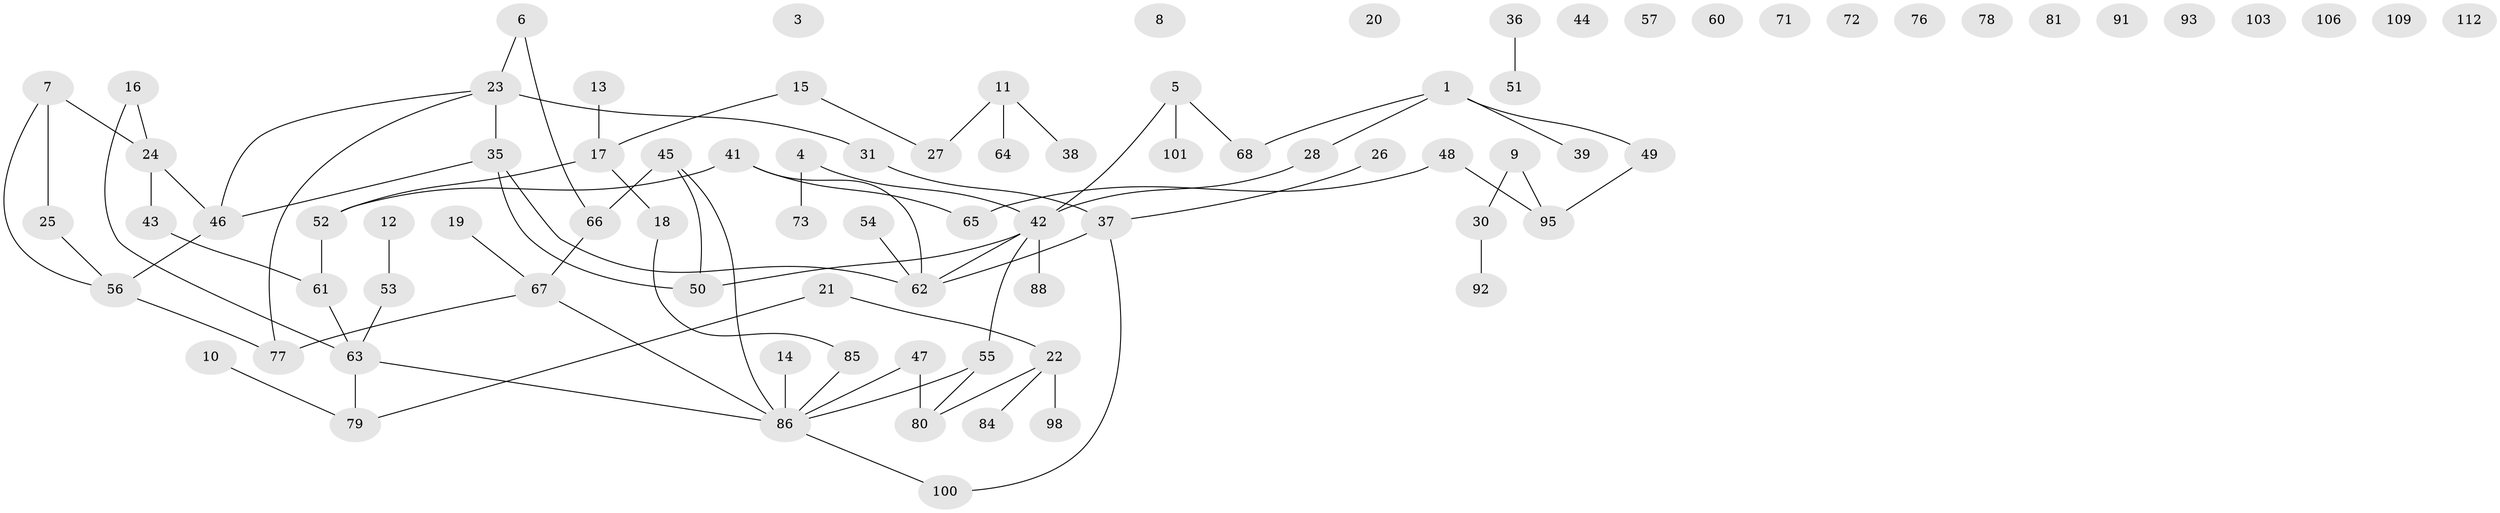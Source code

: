 // original degree distribution, {3: 0.24166666666666667, 0: 0.125, 2: 0.3, 1: 0.21666666666666667, 4: 0.09166666666666666, 5: 0.025}
// Generated by graph-tools (version 1.1) at 2025/16/03/04/25 18:16:32]
// undirected, 84 vertices, 84 edges
graph export_dot {
graph [start="1"]
  node [color=gray90,style=filled];
  1 [super="+2"];
  3;
  4;
  5;
  6 [super="+34"];
  7;
  8;
  9;
  10;
  11 [super="+89"];
  12;
  13;
  14;
  15;
  16;
  17;
  18;
  19;
  20;
  21;
  22;
  23 [super="+32+33"];
  24;
  25;
  26;
  27 [super="+29"];
  28 [super="+120"];
  30;
  31 [super="+118+119"];
  35;
  36 [super="+90"];
  37 [super="+40"];
  38;
  39;
  41 [super="+59"];
  42 [super="+87"];
  43 [super="+69"];
  44;
  45;
  46 [super="+107"];
  47;
  48 [super="+74"];
  49 [super="+83"];
  50;
  51;
  52 [super="+82+58"];
  53;
  54;
  55 [super="+94"];
  56 [super="+97"];
  57 [super="+108"];
  60;
  61;
  62 [super="+105"];
  63 [super="+111"];
  64 [super="+75"];
  65 [super="+102"];
  66;
  67 [super="+114"];
  68 [super="+113"];
  71 [super="+115"];
  72;
  73;
  76;
  77;
  78;
  79;
  80;
  81;
  84;
  85;
  86 [super="+99"];
  88;
  91;
  92;
  93;
  95 [super="+104"];
  98;
  100;
  101;
  103;
  106;
  109;
  112;
  1 -- 39;
  1 -- 68;
  1 -- 28;
  1 -- 49;
  4 -- 42;
  4 -- 73;
  5 -- 101;
  5 -- 68;
  5 -- 42;
  6 -- 66;
  6 -- 23;
  7 -- 24;
  7 -- 25;
  7 -- 56;
  9 -- 30;
  9 -- 95;
  10 -- 79;
  11 -- 27;
  11 -- 64;
  11 -- 38;
  12 -- 53;
  13 -- 17;
  14 -- 86 [weight=2];
  15 -- 17;
  15 -- 27;
  16 -- 24;
  16 -- 63;
  17 -- 18;
  17 -- 52;
  18 -- 85;
  19 -- 67;
  21 -- 22;
  21 -- 79;
  22 -- 80;
  22 -- 84;
  22 -- 98;
  23 -- 35;
  23 -- 46;
  23 -- 77;
  23 -- 31;
  24 -- 43;
  24 -- 46;
  25 -- 56;
  26 -- 37;
  28 -- 42;
  30 -- 92;
  31 -- 37;
  35 -- 50;
  35 -- 62;
  35 -- 46;
  36 -- 51;
  37 -- 62;
  37 -- 100;
  41 -- 65;
  41 -- 52;
  41 -- 62;
  42 -- 50;
  42 -- 88;
  42 -- 55;
  42 -- 62;
  43 -- 61;
  45 -- 50;
  45 -- 66;
  45 -- 86;
  46 -- 56;
  47 -- 80;
  47 -- 86;
  48 -- 95;
  48 -- 65;
  49 -- 95;
  52 -- 61;
  53 -- 63;
  54 -- 62;
  55 -- 80;
  55 -- 86;
  56 -- 77;
  61 -- 63;
  63 -- 86;
  63 -- 79;
  66 -- 67;
  67 -- 77;
  67 -- 86;
  85 -- 86;
  86 -- 100;
}
